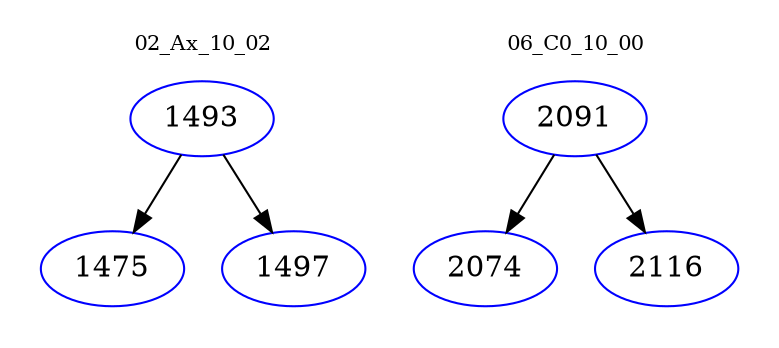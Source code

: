 digraph{
subgraph cluster_0 {
color = white
label = "02_Ax_10_02";
fontsize=10;
T0_1493 [label="1493", color="blue"]
T0_1493 -> T0_1475 [color="black"]
T0_1475 [label="1475", color="blue"]
T0_1493 -> T0_1497 [color="black"]
T0_1497 [label="1497", color="blue"]
}
subgraph cluster_1 {
color = white
label = "06_C0_10_00";
fontsize=10;
T1_2091 [label="2091", color="blue"]
T1_2091 -> T1_2074 [color="black"]
T1_2074 [label="2074", color="blue"]
T1_2091 -> T1_2116 [color="black"]
T1_2116 [label="2116", color="blue"]
}
}
